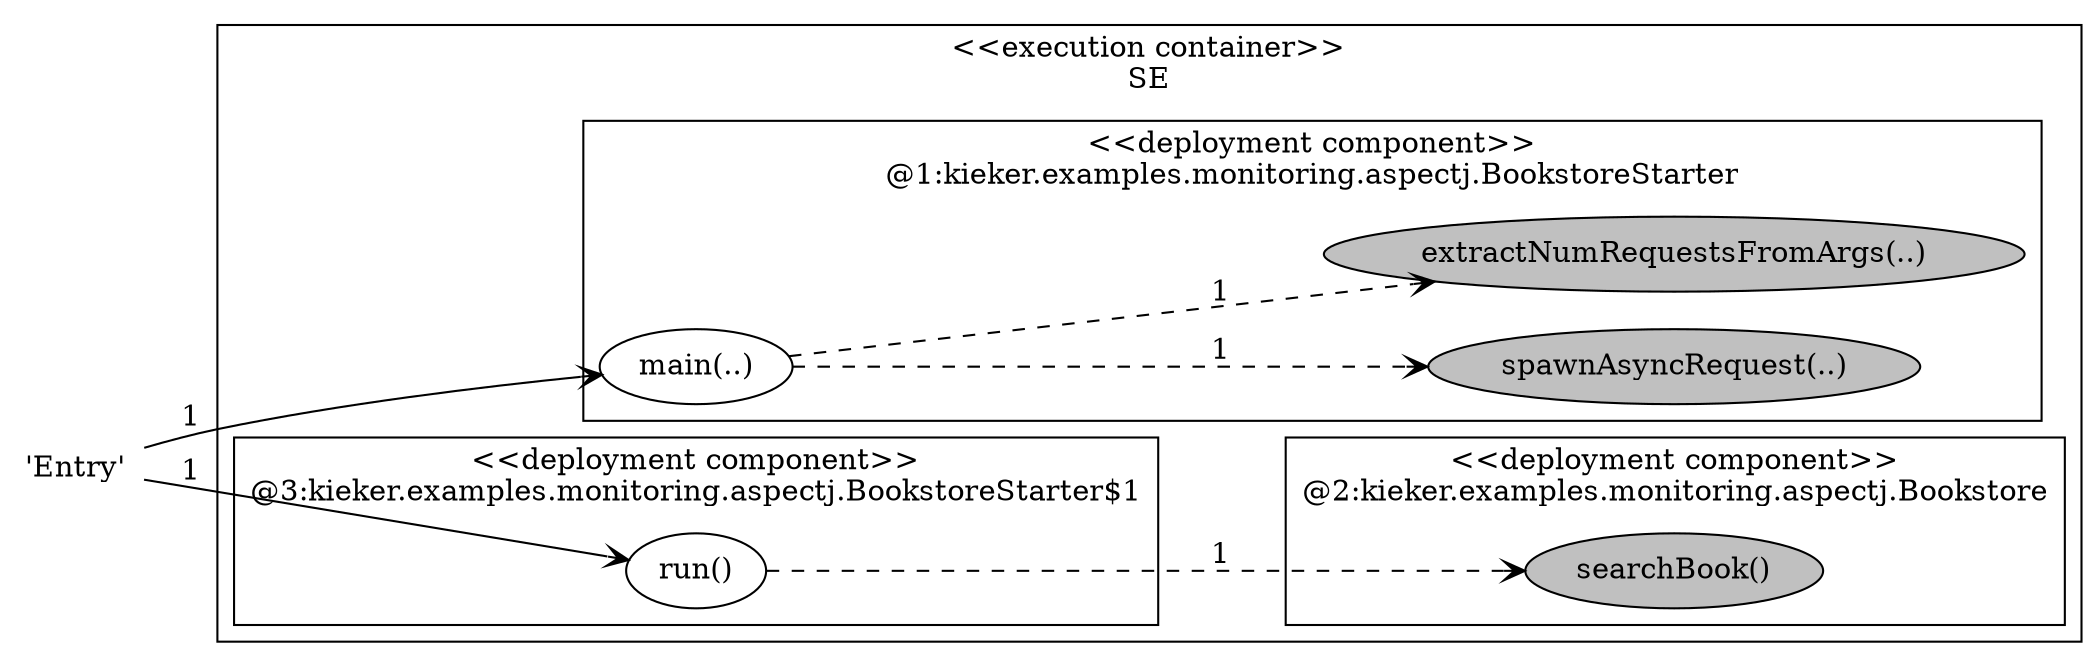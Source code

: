 digraph G {
 rankdir=LR;
"depNode_0" [label="'Entry'",shape="none"]
subgraph "cluster_container1" {
 label = "<<execution container>>\nSE";
 shape = "box";
 style = "filled";
 fillcolor = "white";
subgraph "cluster_component_1" {
 label = "<<deployment component>>\n@1:kieker.examples.monitoring.aspectj.BookstoreStarter";
 shape = "box";
 style = "filled";
 fillcolor = "white";
"depNode_3" [label="spawnAsyncRequest(..)",shape="oval",style="filled",color="#000000",fillcolor="gray"]
"depNode_1" [label="main(..)",shape="oval",style="filled",color="#000000",fillcolor="white"]
"depNode_2" [label="extractNumRequestsFromArgs(..)",shape="oval",style="filled",color="#000000",fillcolor="gray"]
}
subgraph "cluster_component_2" {
 label = "<<deployment component>>\n@2:kieker.examples.monitoring.aspectj.Bookstore";
 shape = "box";
 style = "filled";
 fillcolor = "white";
"depNode_5" [label="searchBook()",shape="oval",style="filled",color="#000000",fillcolor="gray"]
}
subgraph "cluster_component_3" {
 label = "<<deployment component>>\n@3:kieker.examples.monitoring.aspectj.BookstoreStarter$1";
 shape = "box";
 style = "filled";
 fillcolor = "white";
"depNode_4" [label="run()",shape="oval",style="filled",color="#000000",fillcolor="white"]
}
}
depNode_0->depNode_1[label=1, style="solid", arrowhead="open", color="#000000"]
depNode_0->depNode_4[label=1, style="solid", arrowhead="open", color="#000000"]
depNode_1->depNode_2[label=1, style="dashed", arrowhead="open", color="#000000"]
depNode_1->depNode_3[label=1, style="dashed", arrowhead="open", color="#000000"]
depNode_4->depNode_5[label=1, style="dashed", arrowhead="open", color="#000000"]
}

